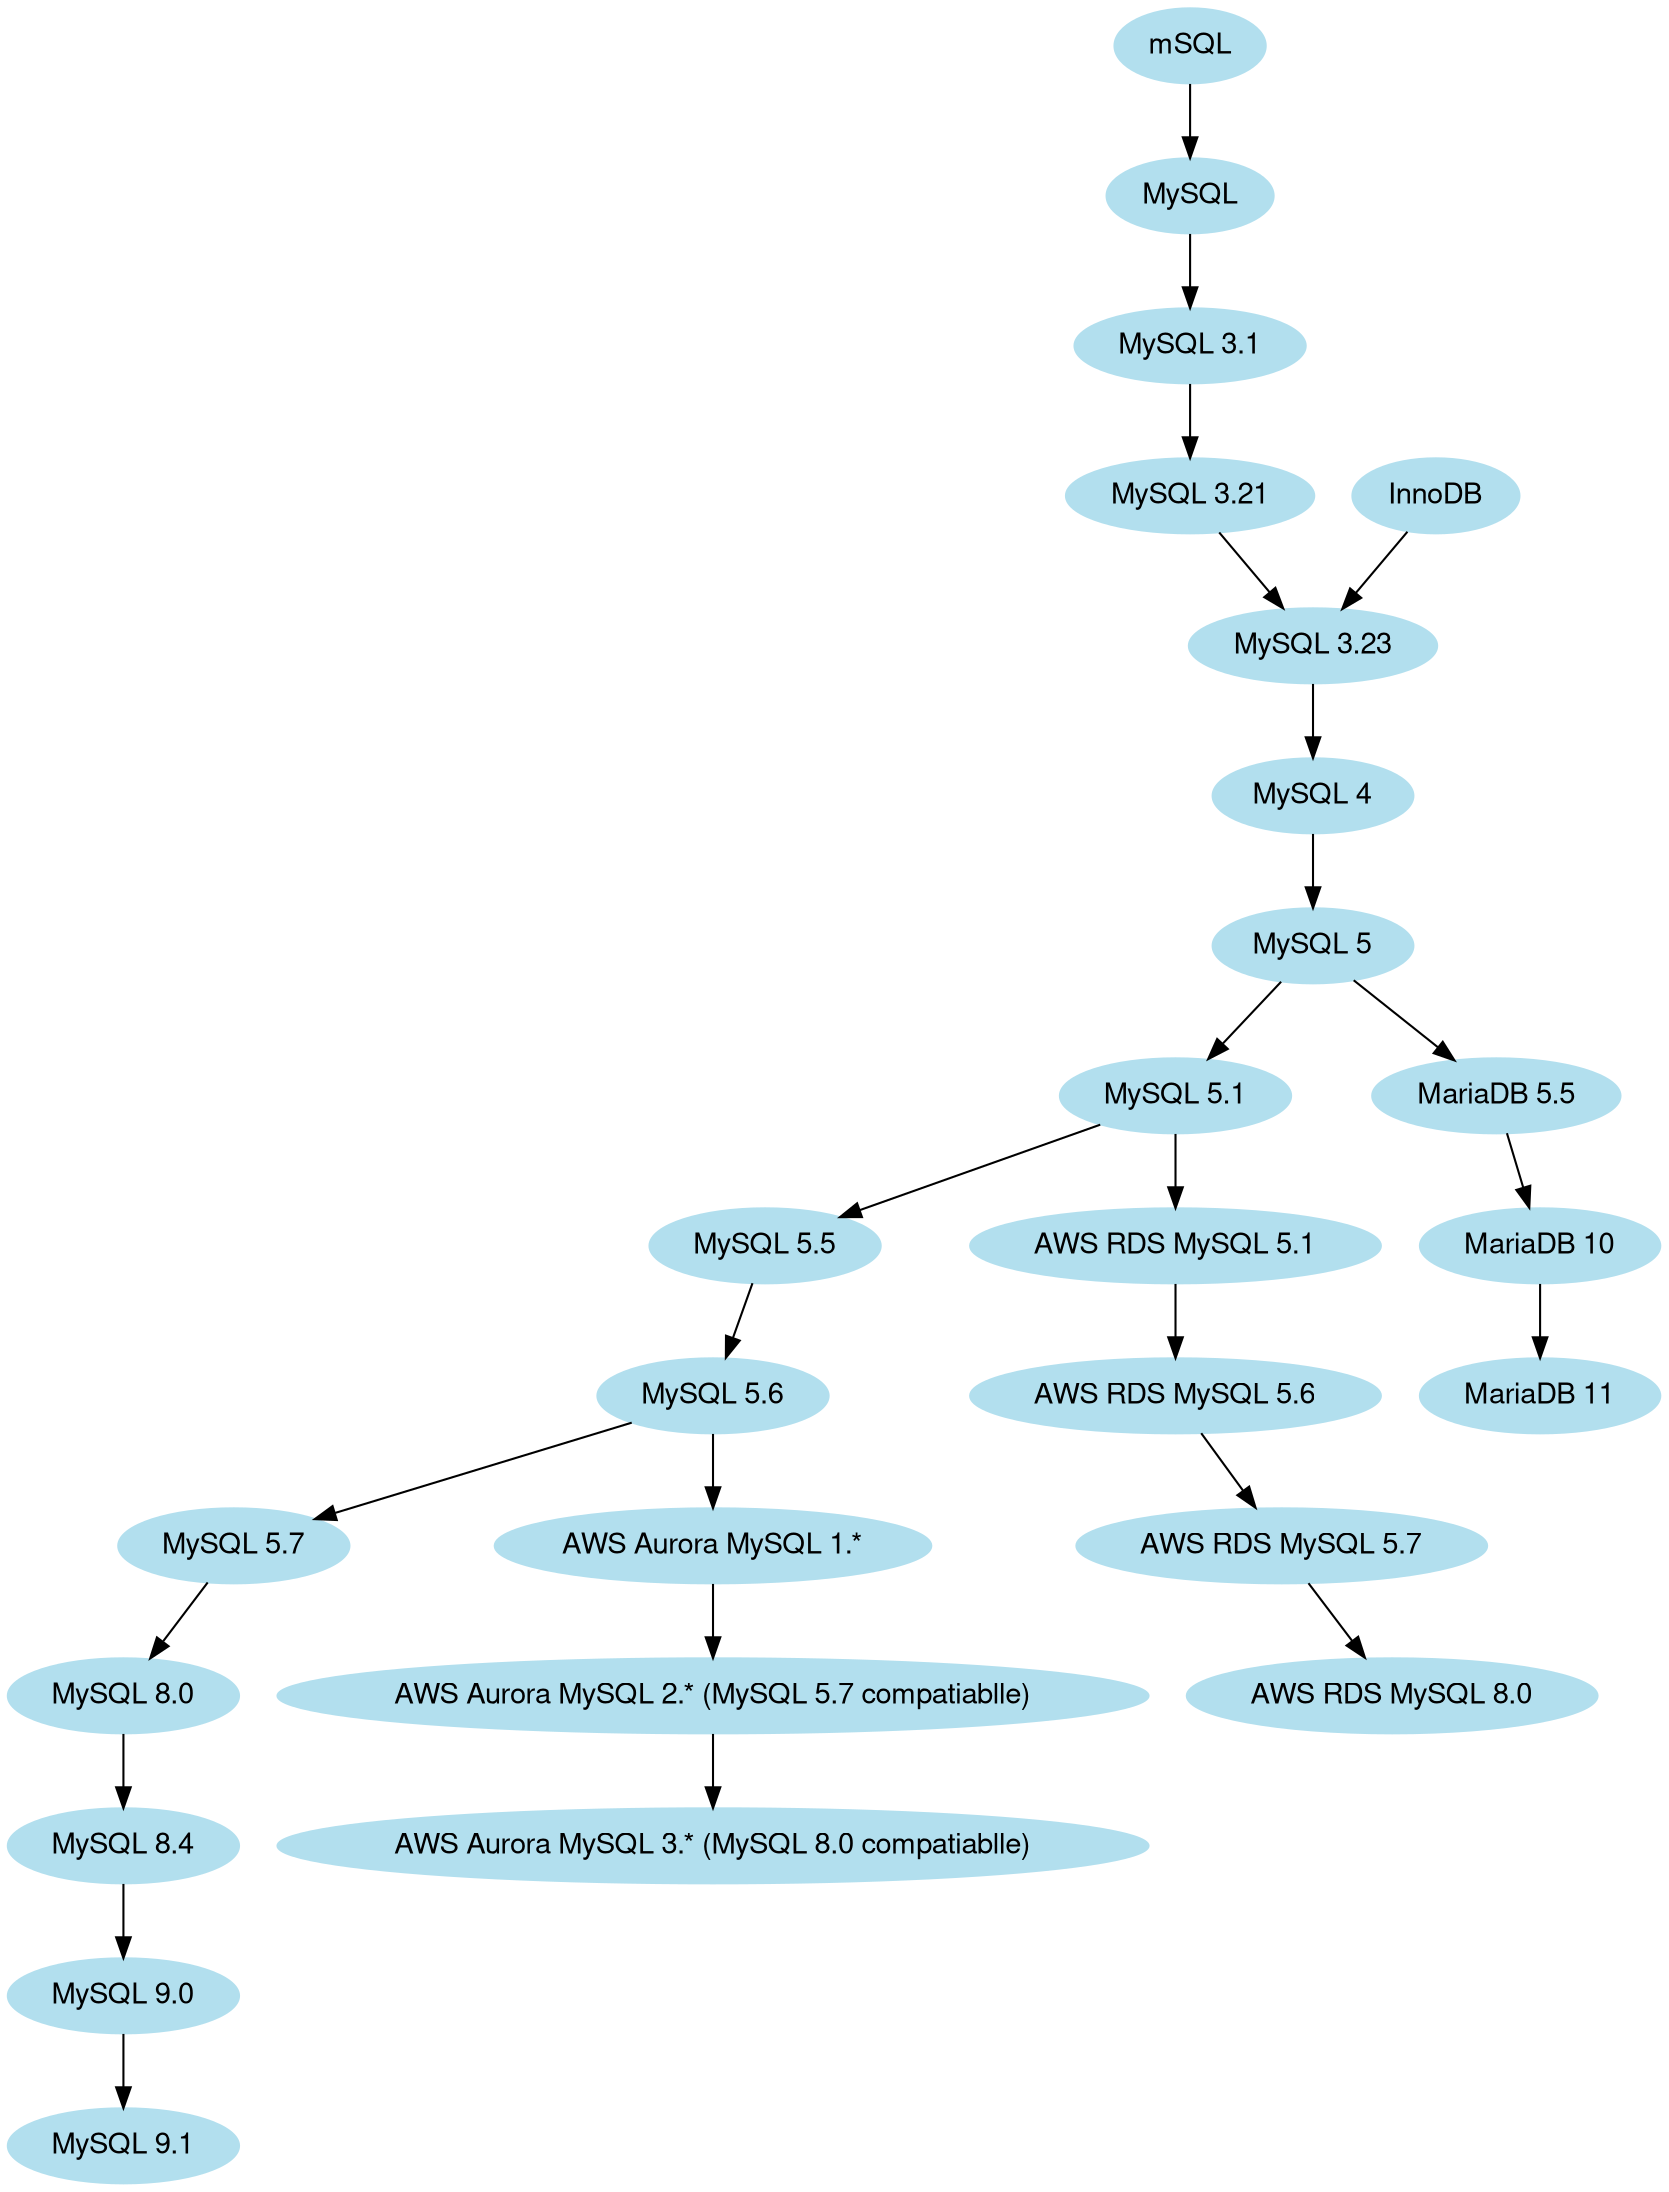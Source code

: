/* ref: https://graphviz.org/Gallery/directed/unix.html */

/* courtesy Ian Darwin and Geoff Collyer, Softquad Inc. */
digraph MySQL {
	fontname="Helvetica,Arial,sans-serif"
	node [fontname="Helvetica,Arial,sans-serif"]
	edge [fontname="Helvetica,Arial,sans-serif"]
	node [color=lightblue2, style=filled];
	"mSQL" -> "MySQL";
	"MySQL" -> "MySQL 3.1";
	"MySQL 3.1" -> "MySQL 3.21";
	"InnoDB" -> "MySQL 3.23";
	"MySQL 3.21" -> "MySQL 3.23";
	"MySQL 3.23" -> "MySQL 4";
	"MySQL 4" -> "MySQL 5";
	"MySQL 5" -> "MySQL 5.1";
	"MySQL 5.1" -> "MySQL 5.5";
	"MySQL 5.5" -> "MySQL 5.6";
	"MySQL 5.6" -> "MySQL 5.7";
	"MySQL 5.7" -> "MySQL 8.0";
	"MySQL 8.0" -> "MySQL 8.4";
	"MySQL 8.4" -> "MySQL 9.0";
	"MySQL 9.0" -> "MySQL 9.1";

	"MySQL 5.1" -> "AWS RDS MySQL 5.1";
	"AWS RDS MySQL 5.1" -> "AWS RDS MySQL 5.6";
	"AWS RDS MySQL 5.6" -> "AWS RDS MySQL 5.7";
	"AWS RDS MySQL 5.7" -> "AWS RDS MySQL 8.0";

	"MySQL 5.6"  -> "AWS Aurora MySQL 1.*";
	"AWS Aurora MySQL 1.*"-> "AWS Aurora MySQL 2.* (MySQL 5.7 compatiablle)";
	"AWS Aurora MySQL 2.* (MySQL 5.7 compatiablle)" -> "AWS Aurora MySQL 3.* (MySQL 8.0 compatiablle)";

	"MySQL 5" -> "MariaDB 5.5";
	"MariaDB 5.5" -> "MariaDB 10";
	"MariaDB 10" -> "MariaDB 11";
}


